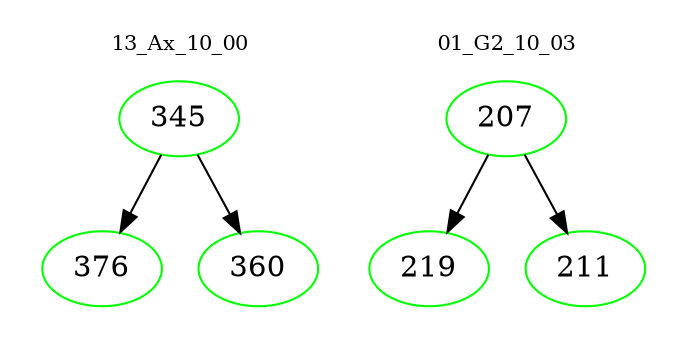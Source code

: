 digraph{
subgraph cluster_0 {
color = white
label = "13_Ax_10_00";
fontsize=10;
T0_345 [label="345", color="green"]
T0_345 -> T0_376 [color="black"]
T0_376 [label="376", color="green"]
T0_345 -> T0_360 [color="black"]
T0_360 [label="360", color="green"]
}
subgraph cluster_1 {
color = white
label = "01_G2_10_03";
fontsize=10;
T1_207 [label="207", color="green"]
T1_207 -> T1_219 [color="black"]
T1_219 [label="219", color="green"]
T1_207 -> T1_211 [color="black"]
T1_211 [label="211", color="green"]
}
}
